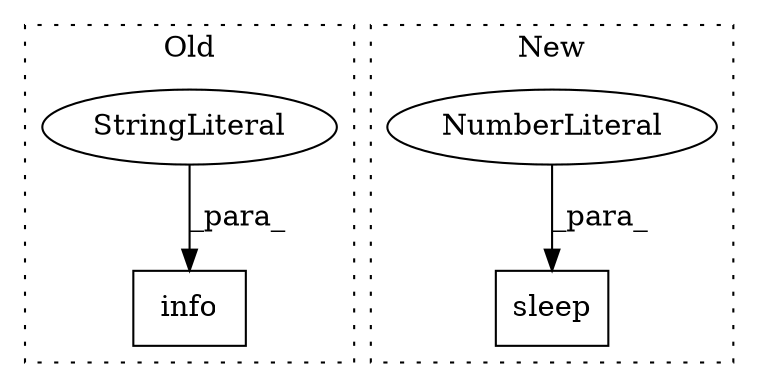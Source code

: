 digraph G {
subgraph cluster0 {
1 [label="info" a="32" s="2830,2867" l="5,1" shape="box"];
4 [label="StringLiteral" a="45" s="2835" l="19" shape="ellipse"];
label = "Old";
style="dotted";
}
subgraph cluster1 {
2 [label="sleep" a="32" s="3006,3013" l="6,1" shape="box"];
3 [label="NumberLiteral" a="34" s="3012" l="1" shape="ellipse"];
label = "New";
style="dotted";
}
3 -> 2 [label="_para_"];
4 -> 1 [label="_para_"];
}